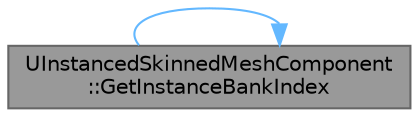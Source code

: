 digraph "UInstancedSkinnedMeshComponent::GetInstanceBankIndex"
{
 // INTERACTIVE_SVG=YES
 // LATEX_PDF_SIZE
  bgcolor="transparent";
  edge [fontname=Helvetica,fontsize=10,labelfontname=Helvetica,labelfontsize=10];
  node [fontname=Helvetica,fontsize=10,shape=box,height=0.2,width=0.4];
  rankdir="LR";
  Node1 [id="Node000001",label="UInstancedSkinnedMeshComponent\l::GetInstanceBankIndex",height=0.2,width=0.4,color="gray40", fillcolor="grey60", style="filled", fontcolor="black",tooltip="Get the bank index for the instance specified."];
  Node1 -> Node1 [id="edge1_Node000001_Node000001",color="steelblue1",style="solid",tooltip=" "];
}
